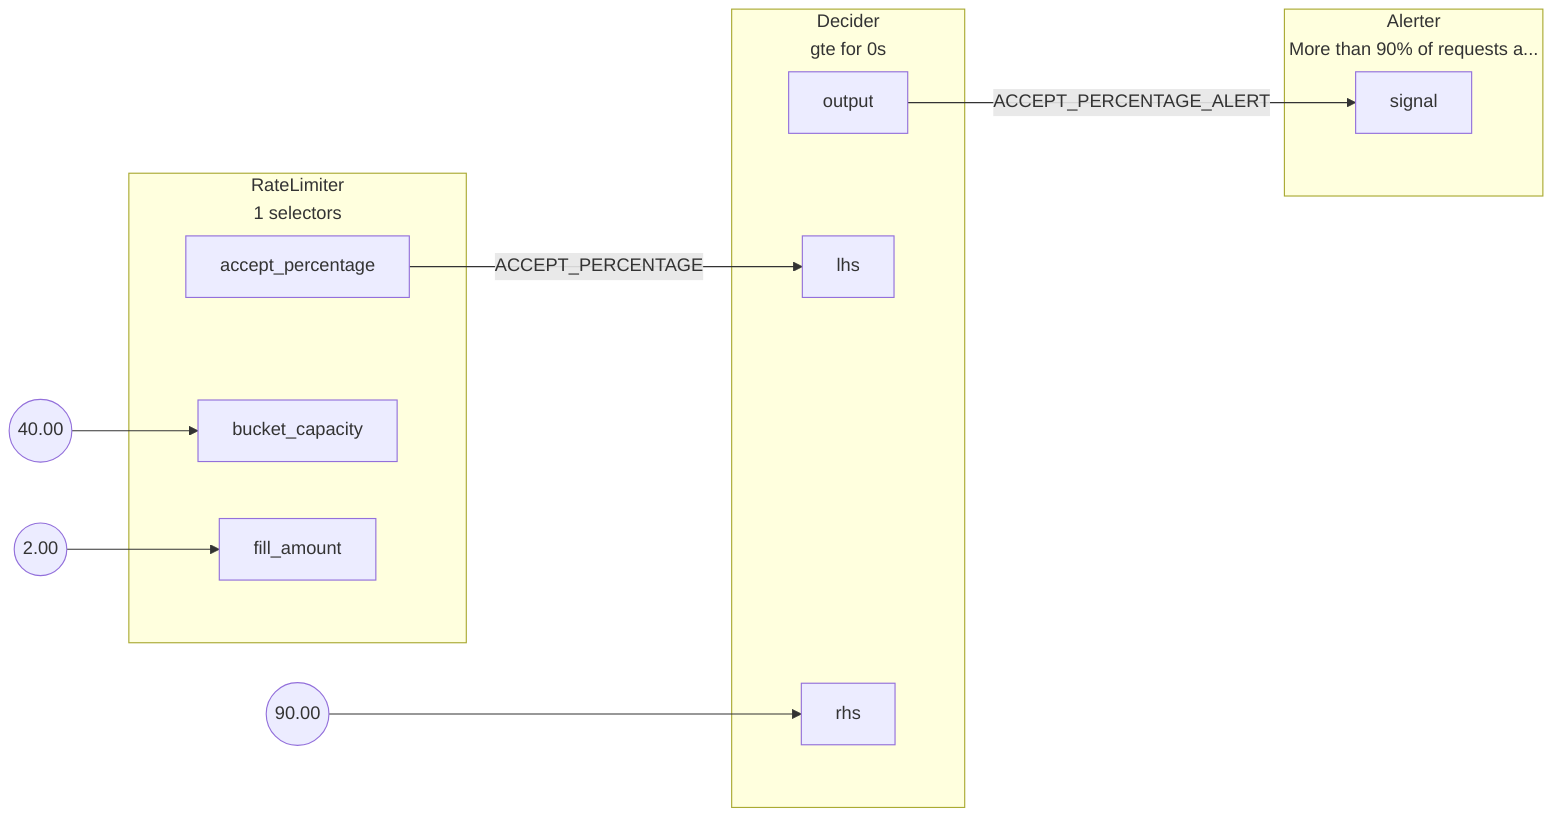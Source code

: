 flowchart LR
subgraph root.0[<center>RateLimiter<br/>1 selectors</center>]
subgraph root.0_inports[ ]
style root.0_inports fill:none,stroke:none
root.0bucket_capacity[bucket_capacity]
root.0fill_amount[fill_amount]
end
subgraph root.0_outports[ ]
style root.0_outports fill:none,stroke:none
root.0accept_percentage[accept_percentage]
end
end
root.0_bucket_capacity_FakeConstantout((40.00))
root.0_fill_amount_FakeConstantout((2.00))
subgraph root.1[<center>Decider<br/>gte for 0s</center>]
subgraph root.1_inports[ ]
style root.1_inports fill:none,stroke:none
root.1lhs[lhs]
root.1rhs[rhs]
end
subgraph root.1_outports[ ]
style root.1_outports fill:none,stroke:none
root.1output[output]
end
end
root.1_rhs_FakeConstantout((90.00))
subgraph root.2[<center>Alerter<br/>More than 90% of requests a...</center>]
subgraph root.2_inports[ ]
style root.2_inports fill:none,stroke:none
root.2signal[signal]
end
end
root.0accept_percentage --> |ACCEPT_PERCENTAGE| root.1lhs
root.0_bucket_capacity_FakeConstantout --> root.0bucket_capacity
root.0_fill_amount_FakeConstantout --> root.0fill_amount
root.1output --> |ACCEPT_PERCENTAGE_ALERT| root.2signal
root.1_rhs_FakeConstantout --> root.1rhs